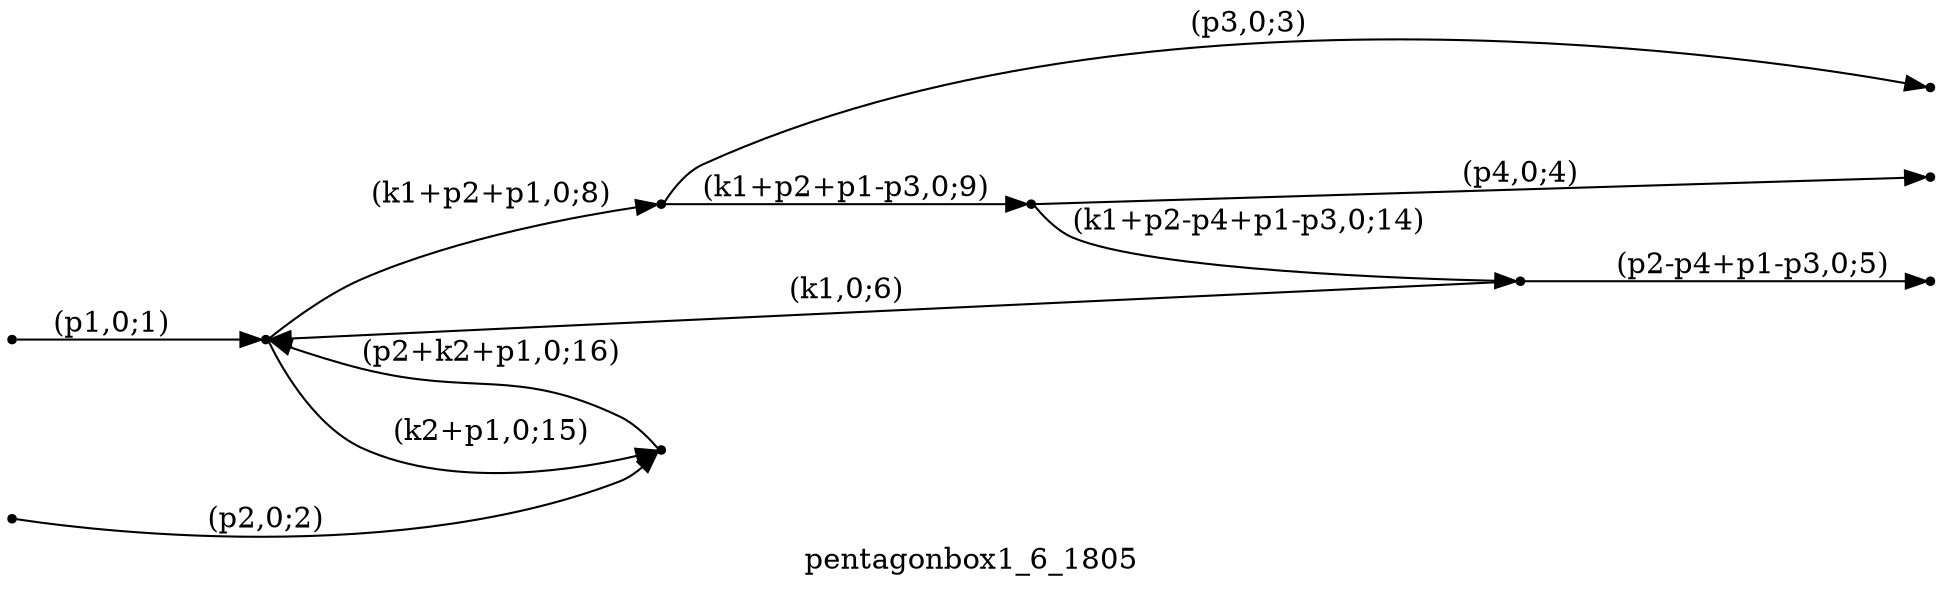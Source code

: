 digraph pentagonbox1_6_1805 {
  label="pentagonbox1_6_1805";
  rankdir="LR";
  subgraph edges {
    -1 -> 5 [label="(p1,0;1)"];
    -2 -> 2 [label="(p2,0;2)"];
    3 -> -3 [label="(p3,0;3)"];
    4 -> -4 [label="(p4,0;4)"];
    1 -> -5 [label="(p2-p4+p1-p3,0;5)"];
    1 -> 5 [label="(k1,0;6)"];
    5 -> 3 [label="(k1+p2+p1,0;8)"];
    3 -> 4 [label="(k1+p2+p1-p3,0;9)"];
    4 -> 1 [label="(k1+p2-p4+p1-p3,0;14)"];
    5 -> 2 [label="(k2+p1,0;15)"];
    2 -> 5 [label="(p2+k2+p1,0;16)"];
  }
  subgraph incoming { rank="source"; -1; -2; }
  subgraph outgoing { rank="sink"; -3; -4; -5; }
-5 [shape=point];
-4 [shape=point];
-3 [shape=point];
-2 [shape=point];
-1 [shape=point];
1 [shape=point];
2 [shape=point];
3 [shape=point];
4 [shape=point];
5 [shape=point];
}

